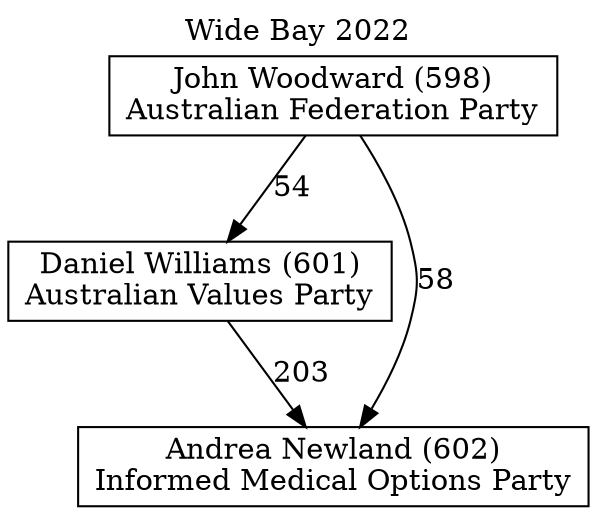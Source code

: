 // House preference flow
digraph "Andrea Newland (602)_Wide Bay_2022" {
	graph [label="Wide Bay 2022" labelloc=t mclimit=10]
	node [shape=box]
	"Daniel Williams (601)" [label="Daniel Williams (601)
Australian Values Party"]
	"John Woodward (598)" [label="John Woodward (598)
Australian Federation Party"]
	"Andrea Newland (602)" [label="Andrea Newland (602)
Informed Medical Options Party"]
	"John Woodward (598)" -> "Daniel Williams (601)" [label=54]
	"Daniel Williams (601)" -> "Andrea Newland (602)" [label=203]
	"John Woodward (598)" -> "Andrea Newland (602)" [label=58]
}
